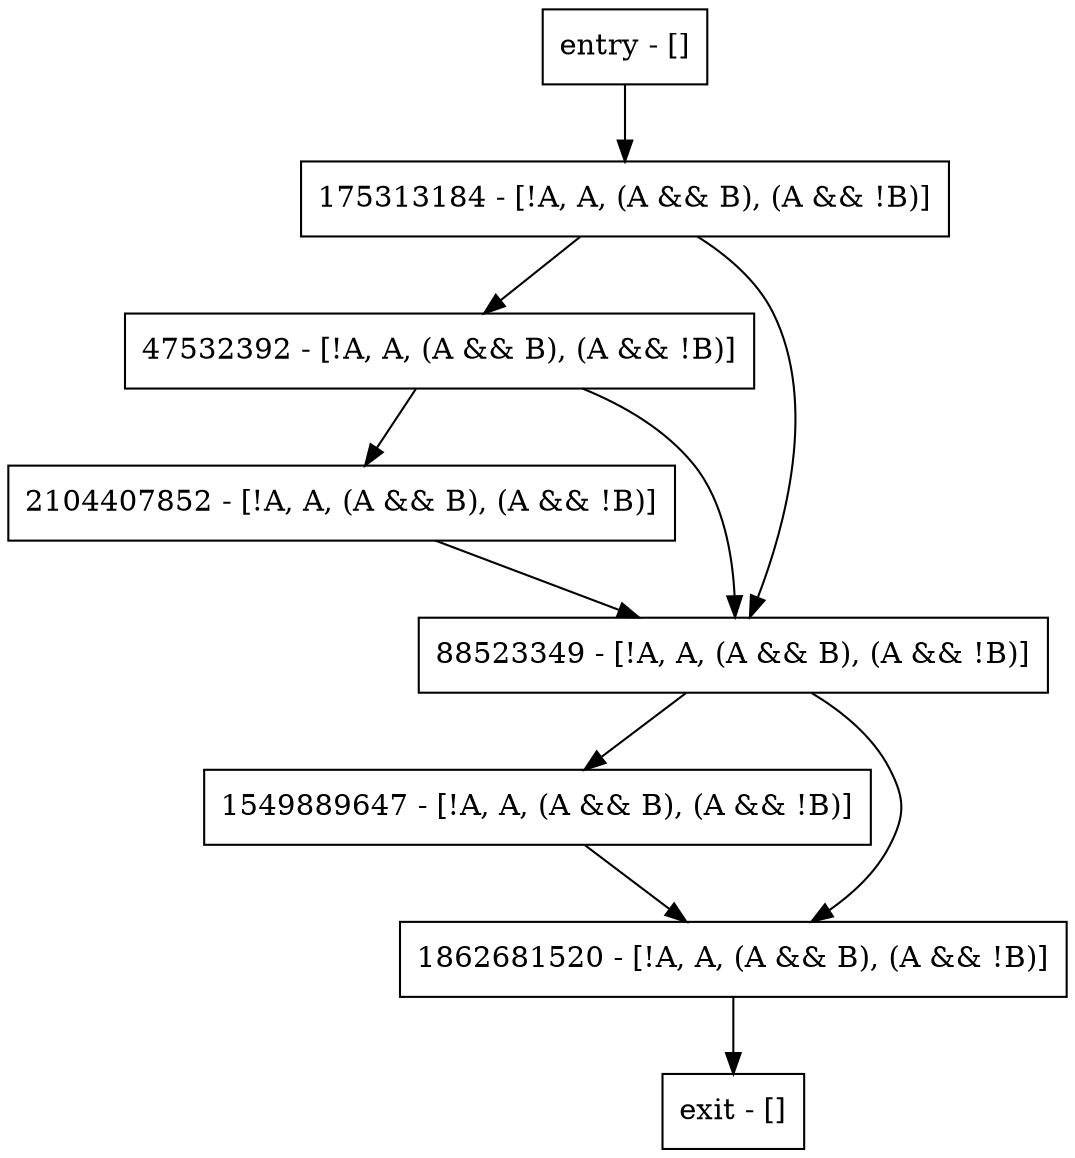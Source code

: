 digraph main {
node [shape=record];
1549889647 [label="1549889647 - [!A, A, (A && B), (A && !B)]"];
entry [label="entry - []"];
exit [label="exit - []"];
47532392 [label="47532392 - [!A, A, (A && B), (A && !B)]"];
175313184 [label="175313184 - [!A, A, (A && B), (A && !B)]"];
2104407852 [label="2104407852 - [!A, A, (A && B), (A && !B)]"];
1862681520 [label="1862681520 - [!A, A, (A && B), (A && !B)]"];
88523349 [label="88523349 - [!A, A, (A && B), (A && !B)]"];
entry;
exit;
1549889647 -> 1862681520;
entry -> 175313184;
47532392 -> 2104407852;
47532392 -> 88523349;
175313184 -> 47532392;
175313184 -> 88523349;
2104407852 -> 88523349;
1862681520 -> exit;
88523349 -> 1549889647;
88523349 -> 1862681520;
}
